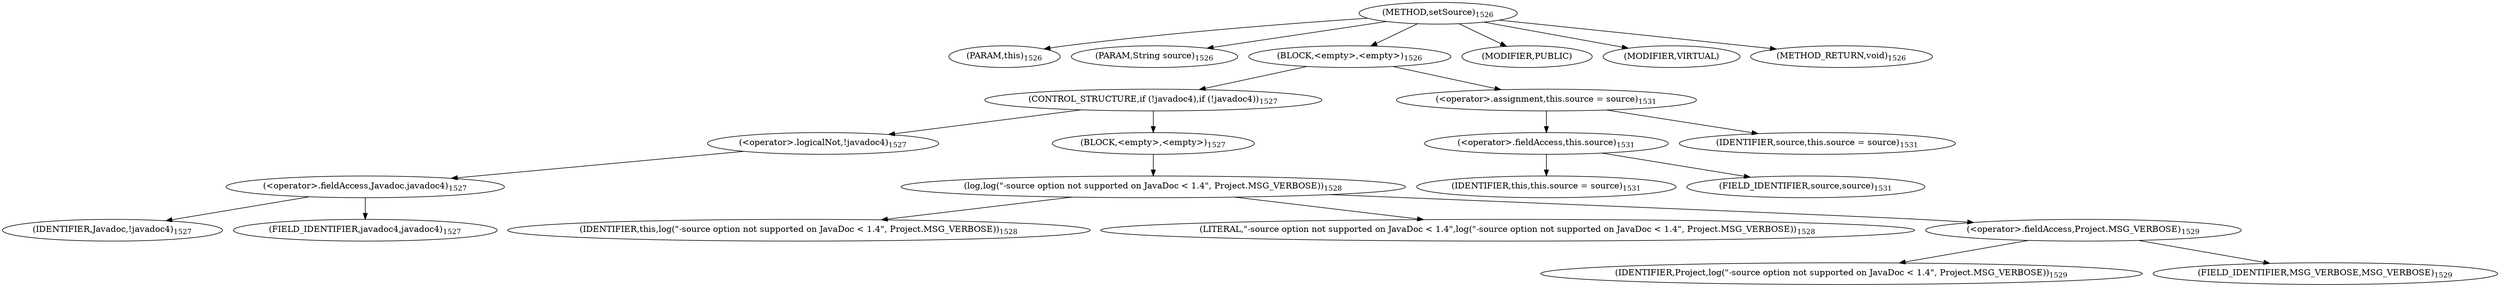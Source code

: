digraph "setSource" {  
"2822" [label = <(METHOD,setSource)<SUB>1526</SUB>> ]
"290" [label = <(PARAM,this)<SUB>1526</SUB>> ]
"2823" [label = <(PARAM,String source)<SUB>1526</SUB>> ]
"2824" [label = <(BLOCK,&lt;empty&gt;,&lt;empty&gt;)<SUB>1526</SUB>> ]
"2825" [label = <(CONTROL_STRUCTURE,if (!javadoc4),if (!javadoc4))<SUB>1527</SUB>> ]
"2826" [label = <(&lt;operator&gt;.logicalNot,!javadoc4)<SUB>1527</SUB>> ]
"2827" [label = <(&lt;operator&gt;.fieldAccess,Javadoc.javadoc4)<SUB>1527</SUB>> ]
"2828" [label = <(IDENTIFIER,Javadoc,!javadoc4)<SUB>1527</SUB>> ]
"2829" [label = <(FIELD_IDENTIFIER,javadoc4,javadoc4)<SUB>1527</SUB>> ]
"2830" [label = <(BLOCK,&lt;empty&gt;,&lt;empty&gt;)<SUB>1527</SUB>> ]
"2831" [label = <(log,log(&quot;-source option not supported on JavaDoc &lt; 1.4&quot;, Project.MSG_VERBOSE))<SUB>1528</SUB>> ]
"289" [label = <(IDENTIFIER,this,log(&quot;-source option not supported on JavaDoc &lt; 1.4&quot;, Project.MSG_VERBOSE))<SUB>1528</SUB>> ]
"2832" [label = <(LITERAL,&quot;-source option not supported on JavaDoc &lt; 1.4&quot;,log(&quot;-source option not supported on JavaDoc &lt; 1.4&quot;, Project.MSG_VERBOSE))<SUB>1528</SUB>> ]
"2833" [label = <(&lt;operator&gt;.fieldAccess,Project.MSG_VERBOSE)<SUB>1529</SUB>> ]
"2834" [label = <(IDENTIFIER,Project,log(&quot;-source option not supported on JavaDoc &lt; 1.4&quot;, Project.MSG_VERBOSE))<SUB>1529</SUB>> ]
"2835" [label = <(FIELD_IDENTIFIER,MSG_VERBOSE,MSG_VERBOSE)<SUB>1529</SUB>> ]
"2836" [label = <(&lt;operator&gt;.assignment,this.source = source)<SUB>1531</SUB>> ]
"2837" [label = <(&lt;operator&gt;.fieldAccess,this.source)<SUB>1531</SUB>> ]
"291" [label = <(IDENTIFIER,this,this.source = source)<SUB>1531</SUB>> ]
"2838" [label = <(FIELD_IDENTIFIER,source,source)<SUB>1531</SUB>> ]
"2839" [label = <(IDENTIFIER,source,this.source = source)<SUB>1531</SUB>> ]
"2840" [label = <(MODIFIER,PUBLIC)> ]
"2841" [label = <(MODIFIER,VIRTUAL)> ]
"2842" [label = <(METHOD_RETURN,void)<SUB>1526</SUB>> ]
  "2822" -> "290" 
  "2822" -> "2823" 
  "2822" -> "2824" 
  "2822" -> "2840" 
  "2822" -> "2841" 
  "2822" -> "2842" 
  "2824" -> "2825" 
  "2824" -> "2836" 
  "2825" -> "2826" 
  "2825" -> "2830" 
  "2826" -> "2827" 
  "2827" -> "2828" 
  "2827" -> "2829" 
  "2830" -> "2831" 
  "2831" -> "289" 
  "2831" -> "2832" 
  "2831" -> "2833" 
  "2833" -> "2834" 
  "2833" -> "2835" 
  "2836" -> "2837" 
  "2836" -> "2839" 
  "2837" -> "291" 
  "2837" -> "2838" 
}
